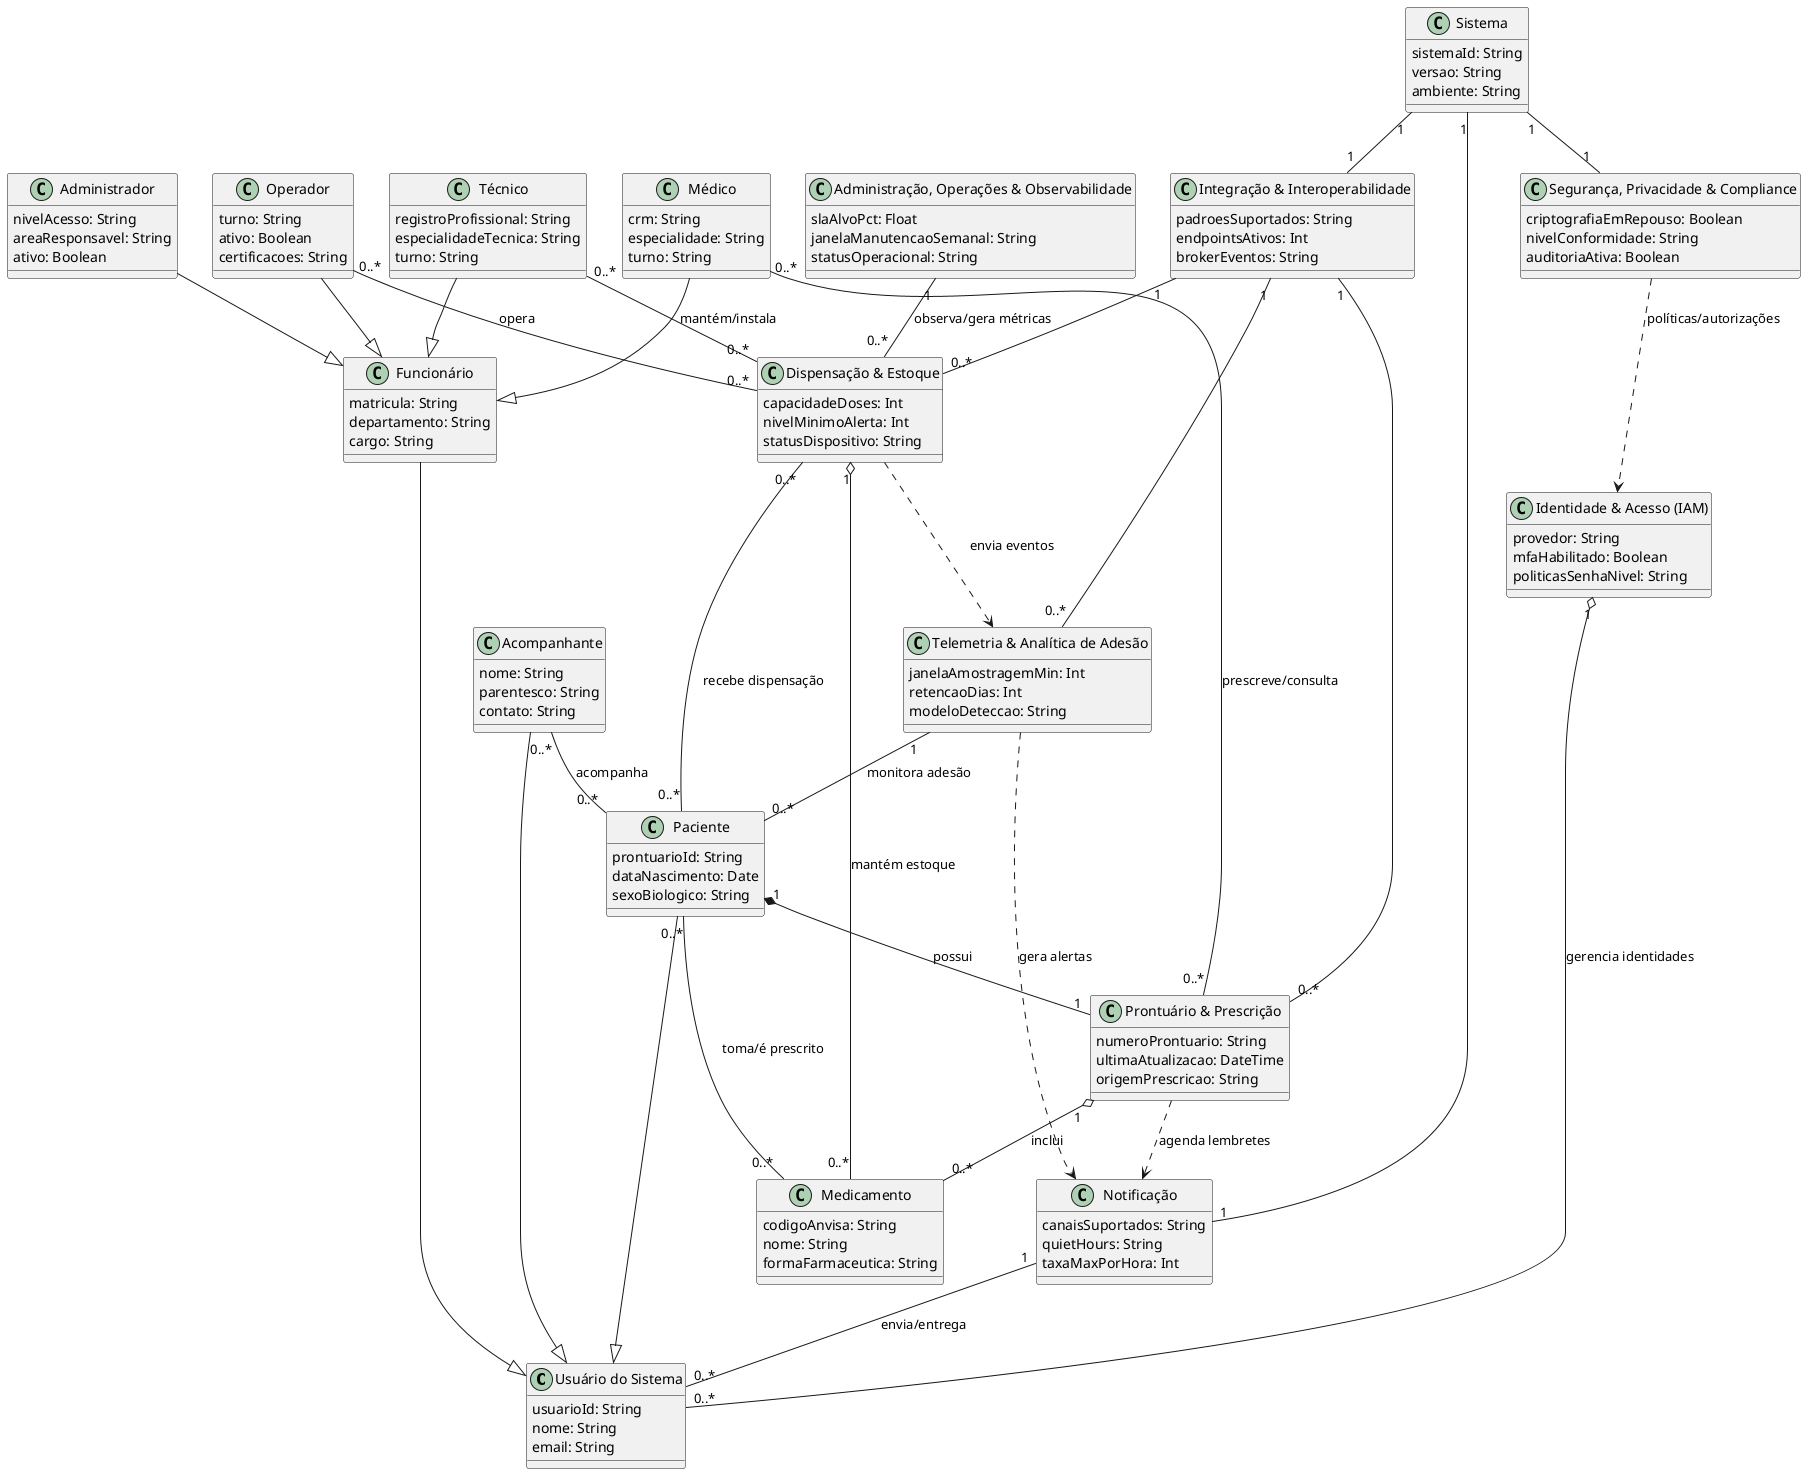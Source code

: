 @startuml diagramaClasses-smartmed
'left to right direction
'skinparam linetype ortho

' =========================
' Atores (como classes)
' =========================
class "Usuário do Sistema" as UsuarioDoSistema {
  usuarioId: String
  nome: String
  email: String
}
class "Funcionário" as Funcionario {
  matricula: String
  departamento: String
  cargo: String
}
class "Paciente" as Paciente {
  prontuarioId: String
  dataNascimento: Date
  sexoBiologico: String
}
class "Operador" as Operador {
  turno: String
  ativo: Boolean
  certificacoes: String
}
class "Médico" as Medico {
  crm: String
  especialidade: String
  turno: String
}
class "Técnico" as Tecnico {
  registroProfissional: String
  especialidadeTecnica: String
  turno: String
}
class "Acompanhante" as Acompanhante {
  nome: String
  parentesco: String
  contato: String
}
class "Administrador" as Administrador {
  nivelAcesso: String
  areaResponsavel: String
  ativo: Boolean
}
class "Sistema" as Sistema {
  sistemaId: String
  versao: String
  ambiente: String
}

' =========================
' Serviços / Domínio (dos componentes)
' =========================
class "Integração & Interoperabilidade" as IntegracaoInteroperabilidade {
  padroesSuportados: String
  endpointsAtivos: Int
  brokerEventos: String
}
class "Identidade & Acesso (IAM)" as IdentidadeAcessoIAM {
  provedor: String
  mfaHabilitado: Boolean
  politicasSenhaNivel: String
}
class "Notificação" as Notificacao {
  canaisSuportados: String
  quietHours: String
  taxaMaxPorHora: Int
}
class "Telemetria & Analítica de Adesão" as TelemetriaAnaliticaAdesao {
  janelaAmostragemMin: Int
  retencaoDias: Int
  modeloDeteccao: String
}
class "Dispensação & Estoque" as DispensacaoEstoque {
  capacidadeDoses: Int
  nivelMinimoAlerta: Int
  statusDispositivo: String
}
class "Prontuário & Prescrição" as ProntuarioPrescricao {
  numeroProntuario: String
  ultimaAtualizacao: DateTime
  origemPrescricao: String
}
class "Segurança, Privacidade & Compliance" as SegurancaPrivacidadeCompliance {
  criptografiaEmRepouso: Boolean
  nivelConformidade: String
  auditoriaAtiva: Boolean
}
class "Administração, Operações & Observabilidade" as AdministracaoOperacoesObservabilidade {
  slaAlvoPct: Float
  janelaManutencaoSemanal: String
  statusOperacional: String
}

' =========================
' Nova classe solicitada
' =========================
class "Medicamento" as Medicamento {
  codigoAnvisa: String
  nome: String
  formaFarmaceutica: String
}

' =========================
' Heranças (mantidas)
' =========================
Funcionario --|> UsuarioDoSistema
Paciente --|> UsuarioDoSistema
Acompanhante --|> UsuarioDoSistema
Operador --|> Funcionario
Medico --|> Funcionario
Tecnico --|> Funcionario
Administrador --|> Funcionario

' =========================
' Composições / Agregações principais
' =========================
Paciente "1" *-- "1" ProntuarioPrescricao : possui
ProntuarioPrescricao "1" o-- "0..*" Medicamento : inclui
IdentidadeAcessoIAM "1" o-- "0..*" UsuarioDoSistema : gerencia identidades
DispensacaoEstoque "1" o-- "0..*" Medicamento : mantém estoque

' =========================
' Associações de domínio (com multiplicidades)
' =========================
Paciente "0..*" -- "0..*" Medicamento : toma/é prescrito
Tecnico "0..*" -- "0..*" DispensacaoEstoque : mantém/instala
Operador "0..*" -- "0..*" DispensacaoEstoque : opera
Paciente "0..*" -- "0..*" DispensacaoEstoque : recebe dispensação
Medico "0..*" -- "0..*" ProntuarioPrescricao : prescreve/consulta
Acompanhante "0..*" -- "0..*" Paciente : acompanha

' Notificações para usuários
Notificacao "1" -- "0..*" UsuarioDoSistema : envia/entrega

' Telemetria e observabilidade
TelemetriaAnaliticaAdesao "1" -- "0..*" Paciente : monitora adesão
AdministracaoOperacoesObservabilidade "1" -- "0..*" DispensacaoEstoque : observa/gera métricas

' Integração entre serviços (associações/dependências)
IntegracaoInteroperabilidade "1" -- "0..*" ProntuarioPrescricao
IntegracaoInteroperabilidade "1" -- "0..*" DispensacaoEstoque
IntegracaoInteroperabilidade "1" -- "0..*" TelemetriaAnaliticaAdesao

' =========================
' Dependências entre serviços (fluxos/uso)
' =========================
TelemetriaAnaliticaAdesao ..> Notificacao : gera alertas
DispensacaoEstoque ..> TelemetriaAnaliticaAdesao : envia eventos
ProntuarioPrescricao ..> Notificacao : agenda lembretes
SegurancaPrivacidadeCompliance ..> IdentidadeAcessoIAM : políticas/autorizações

' =========================
' Restrições do "Sistema" (apenas com integração, segurança e notificação)
' =========================
Sistema "1" -- "1" IntegracaoInteroperabilidade
Sistema "1" -- "1" SegurancaPrivacidadeCompliance
Sistema "1" -- "1" Notificacao

@enduml
